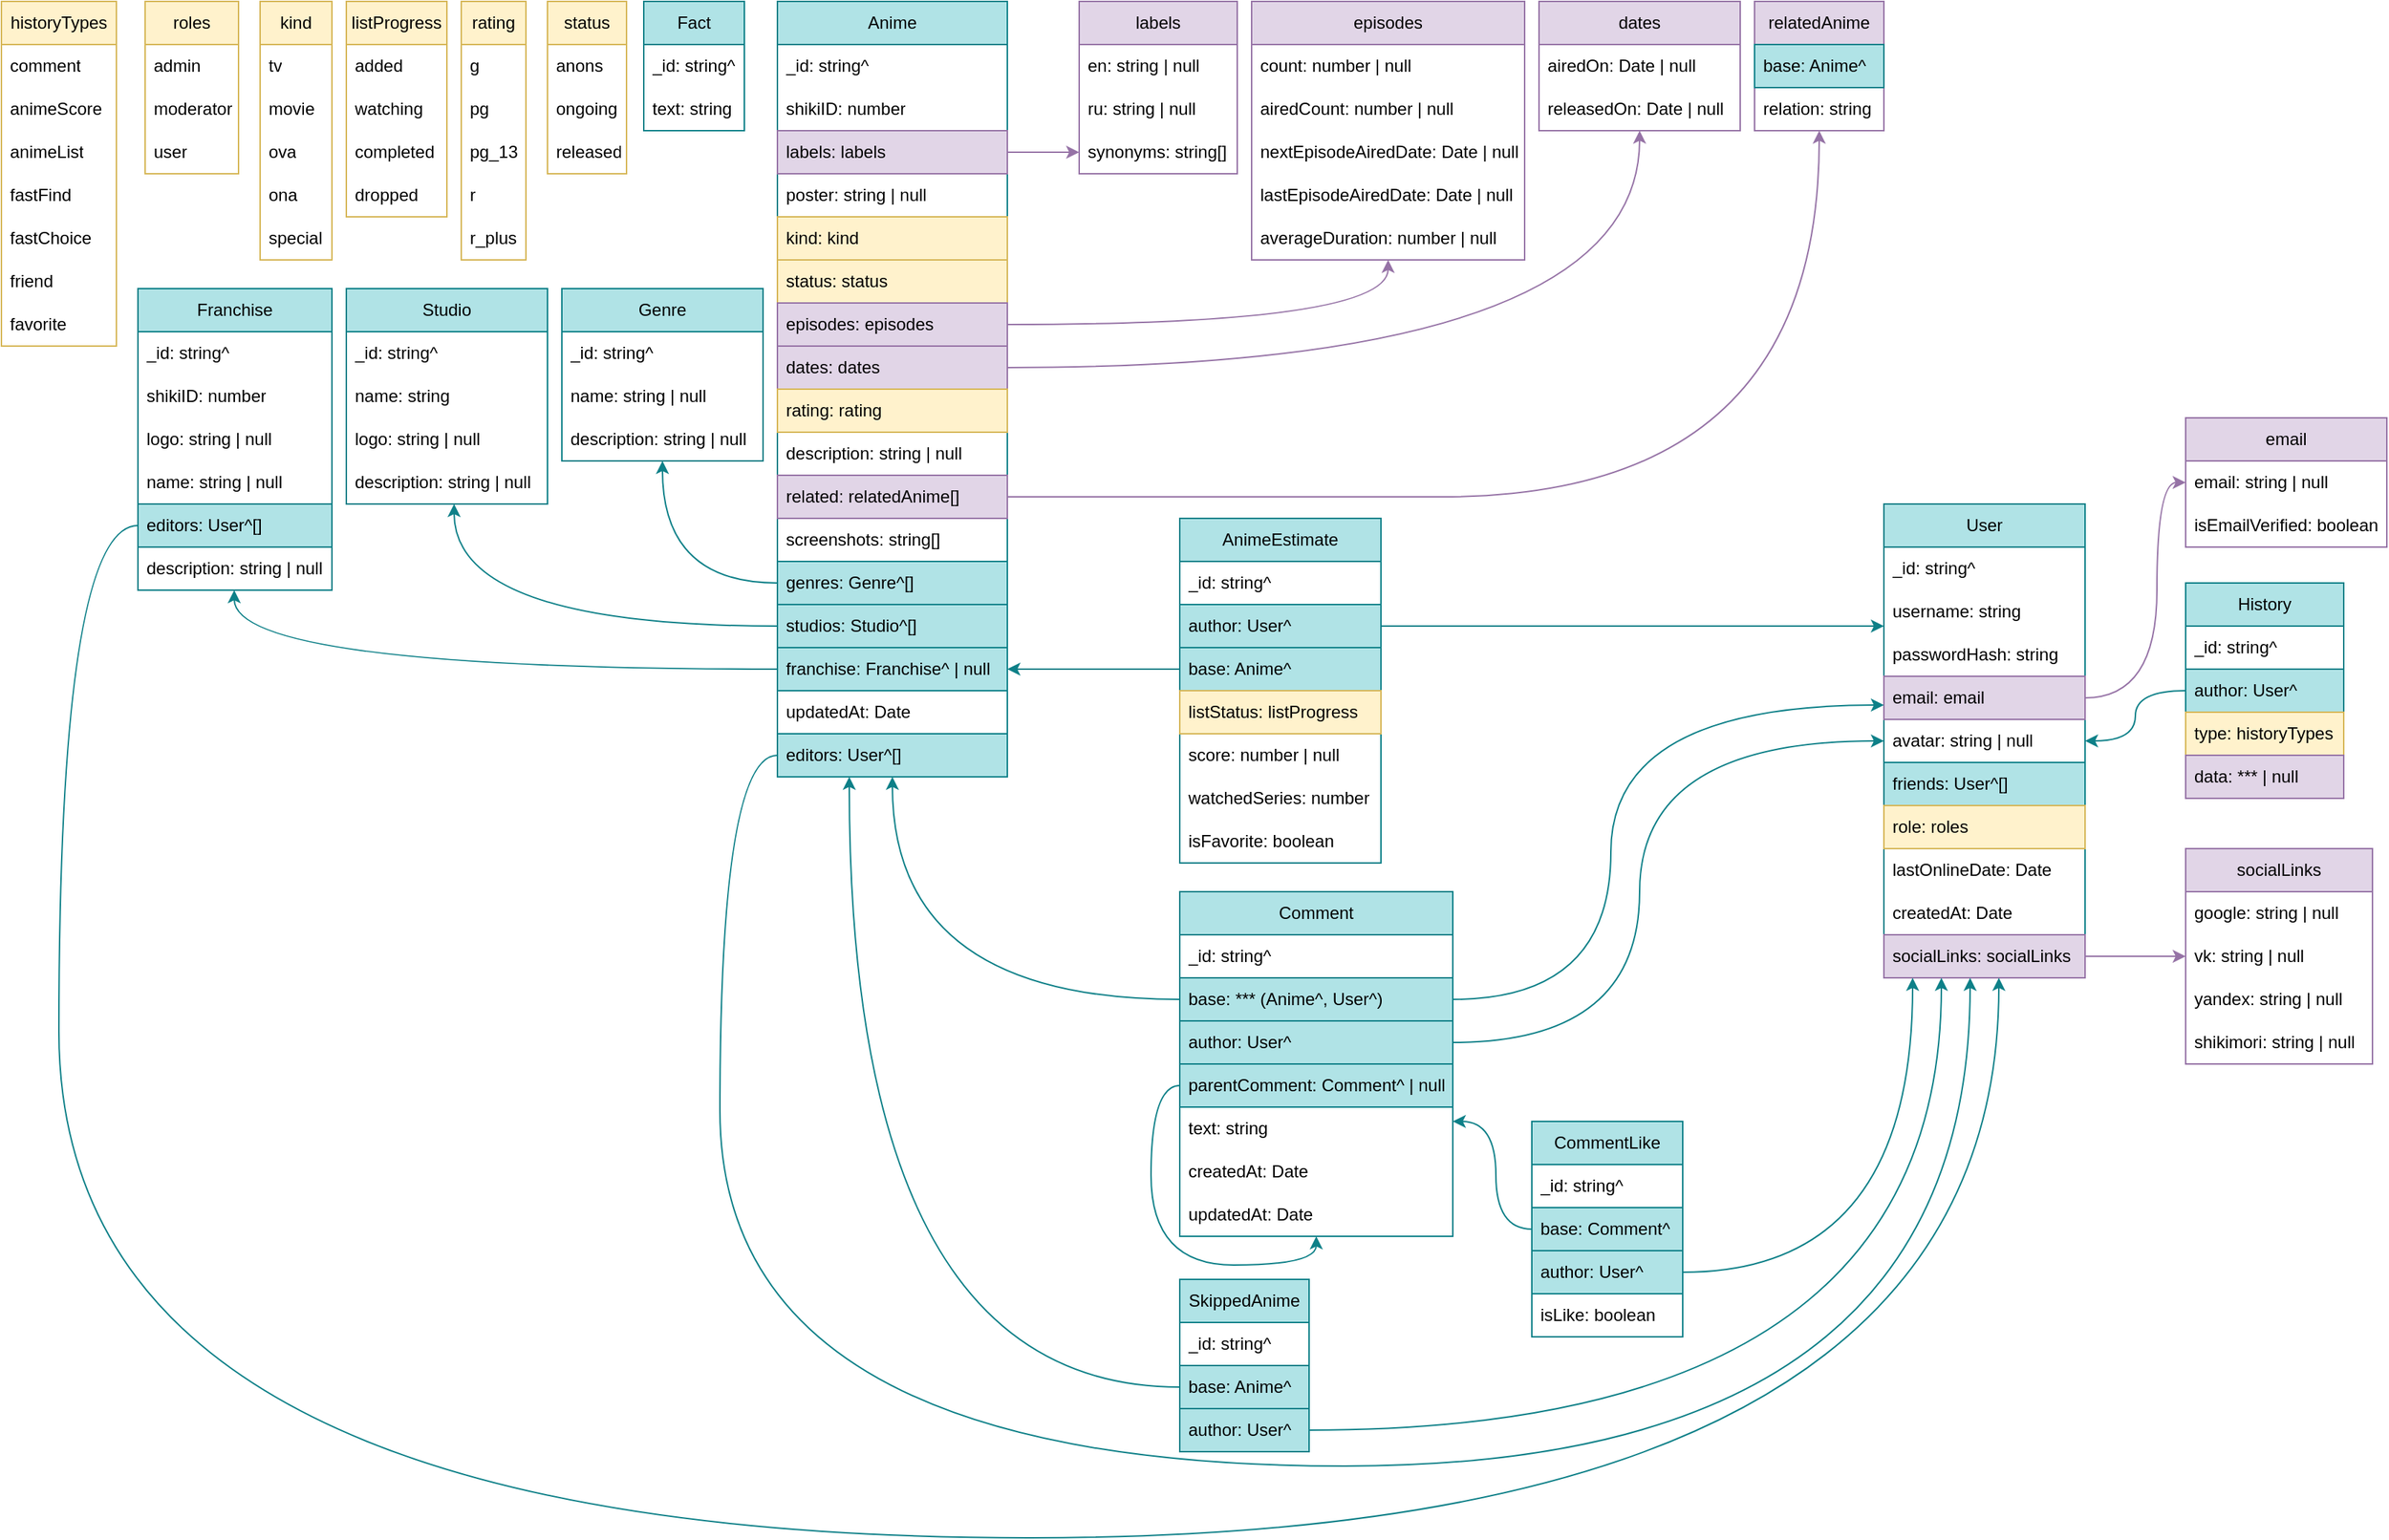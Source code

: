 <mxfile version="26.0.2">
  <diagram name="Страница — 1" id="XKVFJ1GbbV7rKd_0JlMm">
    <mxGraphModel dx="149" dy="994" grid="1" gridSize="10" guides="1" tooltips="1" connect="1" arrows="1" fold="1" page="1" pageScale="1" pageWidth="827" pageHeight="1169" math="0" shadow="0">
      <root>
        <mxCell id="0" />
        <mxCell id="1" parent="0" />
        <mxCell id="zZ4p3Ma7blZlyQDrdSuo-1" value="Fact" style="swimlane;fontStyle=0;childLayout=stackLayout;horizontal=1;startSize=30;horizontalStack=0;resizeParent=1;resizeParentMax=0;resizeLast=0;collapsible=1;marginBottom=0;whiteSpace=wrap;html=1;fillColor=#b0e3e6;strokeColor=#0e8088;" parent="1" vertex="1">
          <mxGeometry x="2197" y="710" width="70" height="90" as="geometry" />
        </mxCell>
        <mxCell id="zZ4p3Ma7blZlyQDrdSuo-2" value="_id: string^" style="text;strokeColor=none;fillColor=none;align=left;verticalAlign=middle;spacingLeft=4;spacingRight=4;overflow=hidden;points=[[0,0.5],[1,0.5]];portConstraint=eastwest;rotatable=0;whiteSpace=wrap;html=1;" parent="zZ4p3Ma7blZlyQDrdSuo-1" vertex="1">
          <mxGeometry y="30" width="70" height="30" as="geometry" />
        </mxCell>
        <mxCell id="zZ4p3Ma7blZlyQDrdSuo-4" value="text: string" style="text;strokeColor=none;fillColor=none;align=left;verticalAlign=middle;spacingLeft=4;spacingRight=4;overflow=hidden;points=[[0,0.5],[1,0.5]];portConstraint=eastwest;rotatable=0;whiteSpace=wrap;html=1;" parent="zZ4p3Ma7blZlyQDrdSuo-1" vertex="1">
          <mxGeometry y="60" width="70" height="30" as="geometry" />
        </mxCell>
        <mxCell id="zZ4p3Ma7blZlyQDrdSuo-5" value="Genre" style="swimlane;fontStyle=0;childLayout=stackLayout;horizontal=1;startSize=30;horizontalStack=0;resizeParent=1;resizeParentMax=0;resizeLast=0;collapsible=1;marginBottom=0;whiteSpace=wrap;html=1;fillColor=#b0e3e6;strokeColor=#0e8088;" parent="1" vertex="1">
          <mxGeometry x="2140" y="910" width="140" height="120" as="geometry" />
        </mxCell>
        <mxCell id="zZ4p3Ma7blZlyQDrdSuo-6" value="_id: string^" style="text;strokeColor=none;fillColor=none;align=left;verticalAlign=middle;spacingLeft=4;spacingRight=4;overflow=hidden;points=[[0,0.5],[1,0.5]];portConstraint=eastwest;rotatable=0;whiteSpace=wrap;html=1;" parent="zZ4p3Ma7blZlyQDrdSuo-5" vertex="1">
          <mxGeometry y="30" width="140" height="30" as="geometry" />
        </mxCell>
        <mxCell id="zZ4p3Ma7blZlyQDrdSuo-7" value="name: string | null" style="text;strokeColor=none;fillColor=none;align=left;verticalAlign=middle;spacingLeft=4;spacingRight=4;overflow=hidden;points=[[0,0.5],[1,0.5]];portConstraint=eastwest;rotatable=0;whiteSpace=wrap;html=1;" parent="zZ4p3Ma7blZlyQDrdSuo-5" vertex="1">
          <mxGeometry y="60" width="140" height="30" as="geometry" />
        </mxCell>
        <mxCell id="zZ4p3Ma7blZlyQDrdSuo-8" value="description: string | null" style="text;strokeColor=none;fillColor=none;align=left;verticalAlign=middle;spacingLeft=4;spacingRight=4;overflow=hidden;points=[[0,0.5],[1,0.5]];portConstraint=eastwest;rotatable=0;whiteSpace=wrap;html=1;" parent="zZ4p3Ma7blZlyQDrdSuo-5" vertex="1">
          <mxGeometry y="90" width="140" height="30" as="geometry" />
        </mxCell>
        <mxCell id="zZ4p3Ma7blZlyQDrdSuo-31" value="Studio" style="swimlane;fontStyle=0;childLayout=stackLayout;horizontal=1;startSize=30;horizontalStack=0;resizeParent=1;resizeParentMax=0;resizeLast=0;collapsible=1;marginBottom=0;whiteSpace=wrap;html=1;fillColor=#b0e3e6;strokeColor=#0e8088;" parent="1" vertex="1">
          <mxGeometry x="1990" y="910" width="140" height="150" as="geometry" />
        </mxCell>
        <mxCell id="zZ4p3Ma7blZlyQDrdSuo-32" value="_id: string^" style="text;strokeColor=none;fillColor=none;align=left;verticalAlign=middle;spacingLeft=4;spacingRight=4;overflow=hidden;points=[[0,0.5],[1,0.5]];portConstraint=eastwest;rotatable=0;whiteSpace=wrap;html=1;" parent="zZ4p3Ma7blZlyQDrdSuo-31" vertex="1">
          <mxGeometry y="30" width="140" height="30" as="geometry" />
        </mxCell>
        <mxCell id="zZ4p3Ma7blZlyQDrdSuo-35" value="name:&amp;nbsp;&lt;span style=&quot;text-align: center;&quot;&gt;string&lt;/span&gt;" style="text;align=left;verticalAlign=middle;spacingLeft=4;spacingRight=4;overflow=hidden;points=[[0,0.5],[1,0.5]];portConstraint=eastwest;rotatable=0;whiteSpace=wrap;html=1;" parent="zZ4p3Ma7blZlyQDrdSuo-31" vertex="1">
          <mxGeometry y="60" width="140" height="30" as="geometry" />
        </mxCell>
        <mxCell id="zZ4p3Ma7blZlyQDrdSuo-37" value="&lt;div style=&quot;text-align: center;&quot;&gt;&lt;span style=&quot;background-color: initial;&quot;&gt;logo: string | null&lt;/span&gt;&lt;/div&gt;" style="text;strokeColor=none;fillColor=none;align=left;verticalAlign=middle;spacingLeft=4;spacingRight=4;overflow=hidden;points=[[0,0.5],[1,0.5]];portConstraint=eastwest;rotatable=0;whiteSpace=wrap;html=1;" parent="zZ4p3Ma7blZlyQDrdSuo-31" vertex="1">
          <mxGeometry y="90" width="140" height="30" as="geometry" />
        </mxCell>
        <mxCell id="zZ4p3Ma7blZlyQDrdSuo-36" value="description: string | null" style="text;strokeColor=none;fillColor=none;align=left;verticalAlign=middle;spacingLeft=4;spacingRight=4;overflow=hidden;points=[[0,0.5],[1,0.5]];portConstraint=eastwest;rotatable=0;whiteSpace=wrap;html=1;" parent="zZ4p3Ma7blZlyQDrdSuo-31" vertex="1">
          <mxGeometry y="120" width="140" height="30" as="geometry" />
        </mxCell>
        <mxCell id="zZ4p3Ma7blZlyQDrdSuo-41" value="Franchise" style="swimlane;fontStyle=0;childLayout=stackLayout;horizontal=1;startSize=30;horizontalStack=0;resizeParent=1;resizeParentMax=0;resizeLast=0;collapsible=1;marginBottom=0;whiteSpace=wrap;html=1;fillColor=#b0e3e6;strokeColor=#0e8088;" parent="1" vertex="1">
          <mxGeometry x="1845" y="910" width="135" height="210" as="geometry">
            <mxRectangle x="2610" y="1110" width="90" height="30" as="alternateBounds" />
          </mxGeometry>
        </mxCell>
        <mxCell id="zZ4p3Ma7blZlyQDrdSuo-42" value="_id: string^" style="text;strokeColor=none;fillColor=none;align=left;verticalAlign=middle;spacingLeft=4;spacingRight=4;overflow=hidden;points=[[0,0.5],[1,0.5]];portConstraint=eastwest;rotatable=0;whiteSpace=wrap;html=1;" parent="zZ4p3Ma7blZlyQDrdSuo-41" vertex="1">
          <mxGeometry y="30" width="135" height="30" as="geometry" />
        </mxCell>
        <mxCell id="TUELedt9HA0YeExGrcue-5" value="shikiID: number" style="text;strokeColor=none;fillColor=none;align=left;verticalAlign=middle;spacingLeft=4;spacingRight=4;overflow=hidden;points=[[0,0.5],[1,0.5]];portConstraint=eastwest;rotatable=0;whiteSpace=wrap;html=1;" parent="zZ4p3Ma7blZlyQDrdSuo-41" vertex="1">
          <mxGeometry y="60" width="135" height="30" as="geometry" />
        </mxCell>
        <mxCell id="zZ4p3Ma7blZlyQDrdSuo-45" value="&lt;div style=&quot;text-align: center;&quot;&gt;&lt;span style=&quot;background-color: initial;&quot;&gt;logo: string | null&lt;/span&gt;&lt;/div&gt;" style="text;strokeColor=none;fillColor=none;align=left;verticalAlign=middle;spacingLeft=4;spacingRight=4;overflow=hidden;points=[[0,0.5],[1,0.5]];portConstraint=eastwest;rotatable=0;whiteSpace=wrap;html=1;" parent="zZ4p3Ma7blZlyQDrdSuo-41" vertex="1">
          <mxGeometry y="90" width="135" height="30" as="geometry" />
        </mxCell>
        <mxCell id="TUELedt9HA0YeExGrcue-6" value="name: string | null" style="text;strokeColor=none;fillColor=none;align=left;verticalAlign=middle;spacingLeft=4;spacingRight=4;overflow=hidden;points=[[0,0.5],[1,0.5]];portConstraint=eastwest;rotatable=0;whiteSpace=wrap;html=1;" parent="zZ4p3Ma7blZlyQDrdSuo-41" vertex="1">
          <mxGeometry y="120" width="135" height="30" as="geometry" />
        </mxCell>
        <mxCell id="0y52xz_n6hfbKLtRk1o--50" value="&lt;div style=&quot;text-align: center;&quot;&gt;&lt;span style=&quot;background-color: initial;&quot;&gt;editors: User^[]&lt;/span&gt;&lt;/div&gt;" style="text;strokeColor=#0e8088;fillColor=#b0e3e6;align=left;verticalAlign=middle;spacingLeft=4;spacingRight=4;overflow=hidden;points=[[0,0.5],[1,0.5]];portConstraint=eastwest;rotatable=0;whiteSpace=wrap;html=1;" vertex="1" parent="zZ4p3Ma7blZlyQDrdSuo-41">
          <mxGeometry y="150" width="135" height="30" as="geometry" />
        </mxCell>
        <mxCell id="TUELedt9HA0YeExGrcue-7" value="description: string | null" style="text;strokeColor=none;fillColor=none;align=left;verticalAlign=middle;spacingLeft=4;spacingRight=4;overflow=hidden;points=[[0,0.5],[1,0.5]];portConstraint=eastwest;rotatable=0;whiteSpace=wrap;html=1;" parent="zZ4p3Ma7blZlyQDrdSuo-41" vertex="1">
          <mxGeometry y="180" width="135" height="30" as="geometry" />
        </mxCell>
        <mxCell id="zZ4p3Ma7blZlyQDrdSuo-47" value="Comment" style="swimlane;fontStyle=0;childLayout=stackLayout;horizontal=1;startSize=30;horizontalStack=0;resizeParent=1;resizeParentMax=0;resizeLast=0;collapsible=1;marginBottom=0;whiteSpace=wrap;html=1;fillColor=#b0e3e6;strokeColor=#0e8088;" parent="1" vertex="1">
          <mxGeometry x="2570" y="1330" width="190" height="240" as="geometry" />
        </mxCell>
        <mxCell id="zZ4p3Ma7blZlyQDrdSuo-48" value="_id: string^" style="text;strokeColor=none;fillColor=none;align=left;verticalAlign=middle;spacingLeft=4;spacingRight=4;overflow=hidden;points=[[0,0.5],[1,0.5]];portConstraint=eastwest;rotatable=0;whiteSpace=wrap;html=1;" parent="zZ4p3Ma7blZlyQDrdSuo-47" vertex="1">
          <mxGeometry y="30" width="190" height="30" as="geometry" />
        </mxCell>
        <mxCell id="zZ4p3Ma7blZlyQDrdSuo-92" value="&lt;div style=&quot;text-align: center;&quot;&gt;&lt;span style=&quot;background-color: initial;&quot;&gt;base: *** (Anime^, User^)&lt;/span&gt;&lt;/div&gt;" style="text;strokeColor=#0e8088;fillColor=#b0e3e6;align=left;verticalAlign=middle;spacingLeft=4;spacingRight=4;overflow=hidden;points=[[0,0.5],[1,0.5]];portConstraint=eastwest;rotatable=0;whiteSpace=wrap;html=1;" parent="zZ4p3Ma7blZlyQDrdSuo-47" vertex="1">
          <mxGeometry y="60" width="190" height="30" as="geometry" />
        </mxCell>
        <mxCell id="zZ4p3Ma7blZlyQDrdSuo-49" value="&lt;div style=&quot;text-align: center;&quot;&gt;&lt;span style=&quot;background-color: initial;&quot;&gt;author: User^&lt;/span&gt;&lt;/div&gt;" style="text;strokeColor=#0e8088;fillColor=#b0e3e6;align=left;verticalAlign=middle;spacingLeft=4;spacingRight=4;overflow=hidden;points=[[0,0.5],[1,0.5]];portConstraint=eastwest;rotatable=0;whiteSpace=wrap;html=1;" parent="zZ4p3Ma7blZlyQDrdSuo-47" vertex="1">
          <mxGeometry y="90" width="190" height="30" as="geometry" />
        </mxCell>
        <mxCell id="TUELedt9HA0YeExGrcue-19" value="&lt;div style=&quot;text-align: center;&quot;&gt;&lt;span style=&quot;background-color: initial;&quot;&gt;parentComment: Comment^ | null&lt;/span&gt;&lt;/div&gt;" style="text;strokeColor=#0e8088;fillColor=#b0e3e6;align=left;verticalAlign=middle;spacingLeft=4;spacingRight=4;overflow=hidden;points=[[0,0.5],[1,0.5]];portConstraint=eastwest;rotatable=0;whiteSpace=wrap;html=1;" parent="zZ4p3Ma7blZlyQDrdSuo-47" vertex="1">
          <mxGeometry y="120" width="190" height="30" as="geometry" />
        </mxCell>
        <mxCell id="zZ4p3Ma7blZlyQDrdSuo-50" value="&lt;div style=&quot;text-align: center;&quot;&gt;&lt;span style=&quot;background-color: initial;&quot;&gt;text: string&lt;/span&gt;&lt;/div&gt;" style="text;strokeColor=none;fillColor=none;align=left;verticalAlign=middle;spacingLeft=4;spacingRight=4;overflow=hidden;points=[[0,0.5],[1,0.5]];portConstraint=eastwest;rotatable=0;whiteSpace=wrap;html=1;" parent="zZ4p3Ma7blZlyQDrdSuo-47" vertex="1">
          <mxGeometry y="150" width="190" height="30" as="geometry" />
        </mxCell>
        <mxCell id="TUELedt9HA0YeExGrcue-20" style="edgeStyle=orthogonalEdgeStyle;rounded=0;orthogonalLoop=1;jettySize=auto;html=1;fillColor=#1ba1e2;strokeColor=#0E8088;curved=1;" parent="zZ4p3Ma7blZlyQDrdSuo-47" source="TUELedt9HA0YeExGrcue-19" target="zZ4p3Ma7blZlyQDrdSuo-47" edge="1">
          <mxGeometry relative="1" as="geometry">
            <Array as="points">
              <mxPoint x="-20" y="135" />
              <mxPoint x="-20" y="260" />
              <mxPoint x="95" y="260" />
            </Array>
          </mxGeometry>
        </mxCell>
        <mxCell id="0y52xz_n6hfbKLtRk1o--20" value="createdAt: Date" style="text;strokeColor=none;fillColor=none;align=left;verticalAlign=middle;spacingLeft=4;spacingRight=4;overflow=hidden;points=[[0,0.5],[1,0.5]];portConstraint=eastwest;rotatable=0;whiteSpace=wrap;html=1;" vertex="1" parent="zZ4p3Ma7blZlyQDrdSuo-47">
          <mxGeometry y="180" width="190" height="30" as="geometry" />
        </mxCell>
        <mxCell id="0y52xz_n6hfbKLtRk1o--19" value="updatedAt: Date" style="text;strokeColor=none;fillColor=none;align=left;verticalAlign=middle;spacingLeft=4;spacingRight=4;overflow=hidden;points=[[0,0.5],[1,0.5]];portConstraint=eastwest;rotatable=0;whiteSpace=wrap;html=1;" vertex="1" parent="zZ4p3Ma7blZlyQDrdSuo-47">
          <mxGeometry y="210" width="190" height="30" as="geometry" />
        </mxCell>
        <mxCell id="zCz9-yZ-BNrnuggZIsPc-2" value="Anime" style="swimlane;fontStyle=0;childLayout=stackLayout;horizontal=1;startSize=30;horizontalStack=0;resizeParent=1;resizeParentMax=0;resizeLast=0;collapsible=1;marginBottom=0;whiteSpace=wrap;html=1;fillColor=#b0e3e6;strokeColor=#0e8088;" parent="1" vertex="1">
          <mxGeometry x="2290" y="710" width="160" height="540" as="geometry" />
        </mxCell>
        <mxCell id="zCz9-yZ-BNrnuggZIsPc-3" value="_id: string^" style="text;strokeColor=none;fillColor=none;align=left;verticalAlign=middle;spacingLeft=4;spacingRight=4;overflow=hidden;points=[[0,0.5],[1,0.5]];portConstraint=eastwest;rotatable=0;whiteSpace=wrap;html=1;" parent="zCz9-yZ-BNrnuggZIsPc-2" vertex="1">
          <mxGeometry y="30" width="160" height="30" as="geometry" />
        </mxCell>
        <mxCell id="zCz9-yZ-BNrnuggZIsPc-6" value="shikiID: number" style="text;strokeColor=none;fillColor=none;align=left;verticalAlign=middle;spacingLeft=4;spacingRight=4;overflow=hidden;points=[[0,0.5],[1,0.5]];portConstraint=eastwest;rotatable=0;whiteSpace=wrap;html=1;" parent="zCz9-yZ-BNrnuggZIsPc-2" vertex="1">
          <mxGeometry y="60" width="160" height="30" as="geometry" />
        </mxCell>
        <mxCell id="zCz9-yZ-BNrnuggZIsPc-7" value="labels: labels" style="text;strokeColor=#9673a6;fillColor=#e1d5e7;align=left;verticalAlign=middle;spacingLeft=4;spacingRight=4;overflow=hidden;points=[[0,0.5],[1,0.5]];portConstraint=eastwest;rotatable=0;whiteSpace=wrap;html=1;" parent="zCz9-yZ-BNrnuggZIsPc-2" vertex="1">
          <mxGeometry y="90" width="160" height="30" as="geometry" />
        </mxCell>
        <mxCell id="zCz9-yZ-BNrnuggZIsPc-15" value="poster: string | null" style="text;strokeColor=none;fillColor=none;align=left;verticalAlign=middle;spacingLeft=4;spacingRight=4;overflow=hidden;points=[[0,0.5],[1,0.5]];portConstraint=eastwest;rotatable=0;whiteSpace=wrap;html=1;" parent="zCz9-yZ-BNrnuggZIsPc-2" vertex="1">
          <mxGeometry y="120" width="160" height="30" as="geometry" />
        </mxCell>
        <mxCell id="zCz9-yZ-BNrnuggZIsPc-16" value="kind: kind" style="text;strokeColor=#d6b656;fillColor=#fff2cc;align=left;verticalAlign=middle;spacingLeft=4;spacingRight=4;overflow=hidden;points=[[0,0.5],[1,0.5]];portConstraint=eastwest;rotatable=0;whiteSpace=wrap;html=1;" parent="zCz9-yZ-BNrnuggZIsPc-2" vertex="1">
          <mxGeometry y="150" width="160" height="30" as="geometry" />
        </mxCell>
        <mxCell id="zCz9-yZ-BNrnuggZIsPc-44" value="status: status" style="text;strokeColor=#d6b656;fillColor=#fff2cc;align=left;verticalAlign=middle;spacingLeft=4;spacingRight=4;overflow=hidden;points=[[0,0.5],[1,0.5]];portConstraint=eastwest;rotatable=0;whiteSpace=wrap;html=1;" parent="zCz9-yZ-BNrnuggZIsPc-2" vertex="1">
          <mxGeometry y="180" width="160" height="30" as="geometry" />
        </mxCell>
        <mxCell id="zCz9-yZ-BNrnuggZIsPc-54" value="episodes: episodes" style="text;strokeColor=#9673a6;fillColor=#e1d5e7;align=left;verticalAlign=middle;spacingLeft=4;spacingRight=4;overflow=hidden;points=[[0,0.5],[1,0.5]];portConstraint=eastwest;rotatable=0;whiteSpace=wrap;html=1;" parent="zCz9-yZ-BNrnuggZIsPc-2" vertex="1">
          <mxGeometry y="210" width="160" height="30" as="geometry" />
        </mxCell>
        <mxCell id="zCz9-yZ-BNrnuggZIsPc-72" value="dates: dates" style="text;strokeColor=#9673a6;fillColor=#e1d5e7;align=left;verticalAlign=middle;spacingLeft=4;spacingRight=4;overflow=hidden;points=[[0,0.5],[1,0.5]];portConstraint=eastwest;rotatable=0;whiteSpace=wrap;html=1;" parent="zCz9-yZ-BNrnuggZIsPc-2" vertex="1">
          <mxGeometry y="240" width="160" height="30" as="geometry" />
        </mxCell>
        <mxCell id="zCz9-yZ-BNrnuggZIsPc-77" value="rating: rating" style="text;strokeColor=#d6b656;fillColor=#fff2cc;align=left;verticalAlign=middle;spacingLeft=4;spacingRight=4;overflow=hidden;points=[[0,0.5],[1,0.5]];portConstraint=eastwest;rotatable=0;whiteSpace=wrap;html=1;" parent="zCz9-yZ-BNrnuggZIsPc-2" vertex="1">
          <mxGeometry y="270" width="160" height="30" as="geometry" />
        </mxCell>
        <mxCell id="zCz9-yZ-BNrnuggZIsPc-86" value="description: string | null" style="text;strokeColor=none;fillColor=none;align=left;verticalAlign=middle;spacingLeft=4;spacingRight=4;overflow=hidden;points=[[0,0.5],[1,0.5]];portConstraint=eastwest;rotatable=0;whiteSpace=wrap;html=1;" parent="zCz9-yZ-BNrnuggZIsPc-2" vertex="1">
          <mxGeometry y="300" width="160" height="30" as="geometry" />
        </mxCell>
        <mxCell id="jFXlIMssa5CcWGej5E4a-13" value="related: relatedAnime[]" style="text;strokeColor=#9673a6;fillColor=#e1d5e7;align=left;verticalAlign=middle;spacingLeft=4;spacingRight=4;overflow=hidden;points=[[0,0.5],[1,0.5]];portConstraint=eastwest;rotatable=0;whiteSpace=wrap;html=1;" parent="zCz9-yZ-BNrnuggZIsPc-2" vertex="1">
          <mxGeometry y="330" width="160" height="30" as="geometry" />
        </mxCell>
        <mxCell id="zCz9-yZ-BNrnuggZIsPc-87" value="screenshots: string[]" style="text;strokeColor=none;fillColor=none;align=left;verticalAlign=middle;spacingLeft=4;spacingRight=4;overflow=hidden;points=[[0,0.5],[1,0.5]];portConstraint=eastwest;rotatable=0;whiteSpace=wrap;html=1;" parent="zCz9-yZ-BNrnuggZIsPc-2" vertex="1">
          <mxGeometry y="360" width="160" height="30" as="geometry" />
        </mxCell>
        <mxCell id="zCz9-yZ-BNrnuggZIsPc-89" value="genres: Genre^[]" style="text;strokeColor=#0e8088;fillColor=#b0e3e6;align=left;verticalAlign=middle;spacingLeft=4;spacingRight=4;overflow=hidden;points=[[0,0.5],[1,0.5]];portConstraint=eastwest;rotatable=0;whiteSpace=wrap;html=1;" parent="zCz9-yZ-BNrnuggZIsPc-2" vertex="1">
          <mxGeometry y="390" width="160" height="30" as="geometry" />
        </mxCell>
        <mxCell id="zCz9-yZ-BNrnuggZIsPc-92" value="studios: Studio^[]" style="text;strokeColor=#0e8088;fillColor=#b0e3e6;align=left;verticalAlign=middle;spacingLeft=4;spacingRight=4;overflow=hidden;points=[[0,0.5],[1,0.5]];portConstraint=eastwest;rotatable=0;whiteSpace=wrap;html=1;" parent="zCz9-yZ-BNrnuggZIsPc-2" vertex="1">
          <mxGeometry y="420" width="160" height="30" as="geometry" />
        </mxCell>
        <mxCell id="zCz9-yZ-BNrnuggZIsPc-94" value="franchise: Franchise^ | null" style="text;strokeColor=#0e8088;fillColor=#b0e3e6;align=left;verticalAlign=middle;spacingLeft=4;spacingRight=4;overflow=hidden;points=[[0,0.5],[1,0.5]];portConstraint=eastwest;rotatable=0;whiteSpace=wrap;html=1;" parent="zCz9-yZ-BNrnuggZIsPc-2" vertex="1">
          <mxGeometry y="450" width="160" height="30" as="geometry" />
        </mxCell>
        <mxCell id="zCz9-yZ-BNrnuggZIsPc-96" value="updatedAt: Date" style="text;strokeColor=none;fillColor=none;align=left;verticalAlign=middle;spacingLeft=4;spacingRight=4;overflow=hidden;points=[[0,0.5],[1,0.5]];portConstraint=eastwest;rotatable=0;whiteSpace=wrap;html=1;" parent="zCz9-yZ-BNrnuggZIsPc-2" vertex="1">
          <mxGeometry y="480" width="160" height="30" as="geometry" />
        </mxCell>
        <mxCell id="0y52xz_n6hfbKLtRk1o--48" value="&lt;div style=&quot;text-align: center;&quot;&gt;&lt;span style=&quot;background-color: initial;&quot;&gt;editors: User^[]&lt;/span&gt;&lt;/div&gt;" style="text;strokeColor=#0e8088;fillColor=#b0e3e6;align=left;verticalAlign=middle;spacingLeft=4;spacingRight=4;overflow=hidden;points=[[0,0.5],[1,0.5]];portConstraint=eastwest;rotatable=0;whiteSpace=wrap;html=1;" vertex="1" parent="zCz9-yZ-BNrnuggZIsPc-2">
          <mxGeometry y="510" width="160" height="30" as="geometry" />
        </mxCell>
        <mxCell id="zCz9-yZ-BNrnuggZIsPc-9" value="&lt;span style=&quot;text-align: left;&quot;&gt;labels&lt;/span&gt;" style="swimlane;fontStyle=0;childLayout=stackLayout;horizontal=1;startSize=30;horizontalStack=0;resizeParent=1;resizeParentMax=0;resizeLast=0;collapsible=1;marginBottom=0;whiteSpace=wrap;html=1;fillColor=#e1d5e7;strokeColor=#9673a6;" parent="1" vertex="1">
          <mxGeometry x="2500" y="710" width="110" height="120" as="geometry" />
        </mxCell>
        <mxCell id="zCz9-yZ-BNrnuggZIsPc-11" value="en: string | null" style="text;strokeColor=none;fillColor=none;align=left;verticalAlign=middle;spacingLeft=4;spacingRight=4;overflow=hidden;points=[[0,0.5],[1,0.5]];portConstraint=eastwest;rotatable=0;whiteSpace=wrap;html=1;" parent="zCz9-yZ-BNrnuggZIsPc-9" vertex="1">
          <mxGeometry y="30" width="110" height="30" as="geometry" />
        </mxCell>
        <mxCell id="zCz9-yZ-BNrnuggZIsPc-12" value="ru: string&amp;nbsp;| null" style="text;strokeColor=none;fillColor=none;align=left;verticalAlign=middle;spacingLeft=4;spacingRight=4;overflow=hidden;points=[[0,0.5],[1,0.5]];portConstraint=eastwest;rotatable=0;whiteSpace=wrap;html=1;" parent="zCz9-yZ-BNrnuggZIsPc-9" vertex="1">
          <mxGeometry y="60" width="110" height="30" as="geometry" />
        </mxCell>
        <mxCell id="zCz9-yZ-BNrnuggZIsPc-13" value="synonyms: string[]" style="text;strokeColor=none;fillColor=none;align=left;verticalAlign=middle;spacingLeft=4;spacingRight=4;overflow=hidden;points=[[0,0.5],[1,0.5]];portConstraint=eastwest;rotatable=0;whiteSpace=wrap;html=1;" parent="zCz9-yZ-BNrnuggZIsPc-9" vertex="1">
          <mxGeometry y="90" width="110" height="30" as="geometry" />
        </mxCell>
        <mxCell id="zCz9-yZ-BNrnuggZIsPc-17" value="&lt;span style=&quot;text-align: left;&quot;&gt;kind&lt;/span&gt;" style="swimlane;fontStyle=0;childLayout=stackLayout;horizontal=1;startSize=30;horizontalStack=0;resizeParent=1;resizeParentMax=0;resizeLast=0;collapsible=1;marginBottom=0;whiteSpace=wrap;html=1;fillColor=#fff2cc;strokeColor=#d6b656;" parent="1" vertex="1">
          <mxGeometry x="1930" y="710" width="50" height="180" as="geometry" />
        </mxCell>
        <mxCell id="zCz9-yZ-BNrnuggZIsPc-18" value="tv" style="text;strokeColor=none;fillColor=none;align=left;verticalAlign=middle;spacingLeft=4;spacingRight=4;overflow=hidden;points=[[0,0.5],[1,0.5]];portConstraint=eastwest;rotatable=0;whiteSpace=wrap;html=1;" parent="zCz9-yZ-BNrnuggZIsPc-17" vertex="1">
          <mxGeometry y="30" width="50" height="30" as="geometry" />
        </mxCell>
        <mxCell id="zCz9-yZ-BNrnuggZIsPc-19" value="movie" style="text;strokeColor=none;fillColor=none;align=left;verticalAlign=middle;spacingLeft=4;spacingRight=4;overflow=hidden;points=[[0,0.5],[1,0.5]];portConstraint=eastwest;rotatable=0;whiteSpace=wrap;html=1;" parent="zCz9-yZ-BNrnuggZIsPc-17" vertex="1">
          <mxGeometry y="60" width="50" height="30" as="geometry" />
        </mxCell>
        <mxCell id="zCz9-yZ-BNrnuggZIsPc-20" value="ova" style="text;strokeColor=none;fillColor=none;align=left;verticalAlign=middle;spacingLeft=4;spacingRight=4;overflow=hidden;points=[[0,0.5],[1,0.5]];portConstraint=eastwest;rotatable=0;whiteSpace=wrap;html=1;" parent="zCz9-yZ-BNrnuggZIsPc-17" vertex="1">
          <mxGeometry y="90" width="50" height="30" as="geometry" />
        </mxCell>
        <mxCell id="zCz9-yZ-BNrnuggZIsPc-21" value="ona" style="text;strokeColor=none;fillColor=none;align=left;verticalAlign=middle;spacingLeft=4;spacingRight=4;overflow=hidden;points=[[0,0.5],[1,0.5]];portConstraint=eastwest;rotatable=0;whiteSpace=wrap;html=1;" parent="zCz9-yZ-BNrnuggZIsPc-17" vertex="1">
          <mxGeometry y="120" width="50" height="30" as="geometry" />
        </mxCell>
        <mxCell id="zCz9-yZ-BNrnuggZIsPc-22" value="special" style="text;strokeColor=none;fillColor=none;align=left;verticalAlign=middle;spacingLeft=4;spacingRight=4;overflow=hidden;points=[[0,0.5],[1,0.5]];portConstraint=eastwest;rotatable=0;whiteSpace=wrap;html=1;" parent="zCz9-yZ-BNrnuggZIsPc-17" vertex="1">
          <mxGeometry y="150" width="50" height="30" as="geometry" />
        </mxCell>
        <mxCell id="zCz9-yZ-BNrnuggZIsPc-45" value="&lt;span style=&quot;text-align: left;&quot;&gt;status&lt;/span&gt;" style="swimlane;fontStyle=0;childLayout=stackLayout;horizontal=1;startSize=30;horizontalStack=0;resizeParent=1;resizeParentMax=0;resizeLast=0;collapsible=1;marginBottom=0;whiteSpace=wrap;html=1;fillColor=#fff2cc;strokeColor=#d6b656;" parent="1" vertex="1">
          <mxGeometry x="2130" y="710" width="55" height="120" as="geometry" />
        </mxCell>
        <mxCell id="zCz9-yZ-BNrnuggZIsPc-46" value="anons" style="text;strokeColor=none;fillColor=none;align=left;verticalAlign=middle;spacingLeft=4;spacingRight=4;overflow=hidden;points=[[0,0.5],[1,0.5]];portConstraint=eastwest;rotatable=0;whiteSpace=wrap;html=1;" parent="zCz9-yZ-BNrnuggZIsPc-45" vertex="1">
          <mxGeometry y="30" width="55" height="30" as="geometry" />
        </mxCell>
        <mxCell id="zCz9-yZ-BNrnuggZIsPc-47" value="ongoing" style="text;strokeColor=none;fillColor=none;align=left;verticalAlign=middle;spacingLeft=4;spacingRight=4;overflow=hidden;points=[[0,0.5],[1,0.5]];portConstraint=eastwest;rotatable=0;whiteSpace=wrap;html=1;" parent="zCz9-yZ-BNrnuggZIsPc-45" vertex="1">
          <mxGeometry y="60" width="55" height="30" as="geometry" />
        </mxCell>
        <mxCell id="zCz9-yZ-BNrnuggZIsPc-48" value="released" style="text;strokeColor=none;fillColor=none;align=left;verticalAlign=middle;spacingLeft=4;spacingRight=4;overflow=hidden;points=[[0,0.5],[1,0.5]];portConstraint=eastwest;rotatable=0;whiteSpace=wrap;html=1;" parent="zCz9-yZ-BNrnuggZIsPc-45" vertex="1">
          <mxGeometry y="90" width="55" height="30" as="geometry" />
        </mxCell>
        <mxCell id="zCz9-yZ-BNrnuggZIsPc-55" value="&lt;span style=&quot;text-align: left;&quot;&gt;episodes&lt;/span&gt;" style="swimlane;fontStyle=0;childLayout=stackLayout;horizontal=1;startSize=30;horizontalStack=0;resizeParent=1;resizeParentMax=0;resizeLast=0;collapsible=1;marginBottom=0;whiteSpace=wrap;html=1;fillColor=#e1d5e7;strokeColor=#9673a6;" parent="1" vertex="1">
          <mxGeometry x="2620" y="710" width="190" height="180" as="geometry">
            <mxRectangle x="-200" y="1930" width="90" height="30" as="alternateBounds" />
          </mxGeometry>
        </mxCell>
        <mxCell id="zCz9-yZ-BNrnuggZIsPc-56" value="count: number | null" style="text;strokeColor=none;fillColor=none;align=left;verticalAlign=middle;spacingLeft=4;spacingRight=4;overflow=hidden;points=[[0,0.5],[1,0.5]];portConstraint=eastwest;rotatable=0;whiteSpace=wrap;html=1;" parent="zCz9-yZ-BNrnuggZIsPc-55" vertex="1">
          <mxGeometry y="30" width="190" height="30" as="geometry" />
        </mxCell>
        <mxCell id="TUELedt9HA0YeExGrcue-1" value="airedCount: number | null" style="text;strokeColor=none;fillColor=none;align=left;verticalAlign=middle;spacingLeft=4;spacingRight=4;overflow=hidden;points=[[0,0.5],[1,0.5]];portConstraint=eastwest;rotatable=0;whiteSpace=wrap;html=1;" parent="zCz9-yZ-BNrnuggZIsPc-55" vertex="1">
          <mxGeometry y="60" width="190" height="30" as="geometry" />
        </mxCell>
        <mxCell id="TUELedt9HA0YeExGrcue-2" value="nextEpisodeAiredDate: Date | null" style="text;strokeColor=none;fillColor=none;align=left;verticalAlign=middle;spacingLeft=4;spacingRight=4;overflow=hidden;points=[[0,0.5],[1,0.5]];portConstraint=eastwest;rotatable=0;whiteSpace=wrap;html=1;" parent="zCz9-yZ-BNrnuggZIsPc-55" vertex="1">
          <mxGeometry y="90" width="190" height="30" as="geometry" />
        </mxCell>
        <mxCell id="TUELedt9HA0YeExGrcue-3" value="lastEpisodeAiredDate: Date | null" style="text;strokeColor=none;fillColor=none;align=left;verticalAlign=middle;spacingLeft=4;spacingRight=4;overflow=hidden;points=[[0,0.5],[1,0.5]];portConstraint=eastwest;rotatable=0;whiteSpace=wrap;html=1;" parent="zCz9-yZ-BNrnuggZIsPc-55" vertex="1">
          <mxGeometry y="120" width="190" height="30" as="geometry" />
        </mxCell>
        <mxCell id="TUELedt9HA0YeExGrcue-4" value="averageDuration: number | null" style="text;strokeColor=none;fillColor=none;align=left;verticalAlign=middle;spacingLeft=4;spacingRight=4;overflow=hidden;points=[[0,0.5],[1,0.5]];portConstraint=eastwest;rotatable=0;whiteSpace=wrap;html=1;" parent="zCz9-yZ-BNrnuggZIsPc-55" vertex="1">
          <mxGeometry y="150" width="190" height="30" as="geometry" />
        </mxCell>
        <mxCell id="zCz9-yZ-BNrnuggZIsPc-73" value="&lt;span style=&quot;text-align: left;&quot;&gt;dates&lt;/span&gt;" style="swimlane;fontStyle=0;childLayout=stackLayout;horizontal=1;startSize=30;horizontalStack=0;resizeParent=1;resizeParentMax=0;resizeLast=0;collapsible=1;marginBottom=0;whiteSpace=wrap;html=1;fillColor=#e1d5e7;strokeColor=#9673a6;" parent="1" vertex="1">
          <mxGeometry x="2820" y="710" width="140" height="90" as="geometry" />
        </mxCell>
        <mxCell id="zCz9-yZ-BNrnuggZIsPc-74" value="airedOn: Date | null" style="text;strokeColor=none;fillColor=none;align=left;verticalAlign=middle;spacingLeft=4;spacingRight=4;overflow=hidden;points=[[0,0.5],[1,0.5]];portConstraint=eastwest;rotatable=0;whiteSpace=wrap;html=1;" parent="zCz9-yZ-BNrnuggZIsPc-73" vertex="1">
          <mxGeometry y="30" width="140" height="30" as="geometry" />
        </mxCell>
        <mxCell id="zCz9-yZ-BNrnuggZIsPc-75" value="releasedOn: Date | null" style="text;strokeColor=none;fillColor=none;align=left;verticalAlign=middle;spacingLeft=4;spacingRight=4;overflow=hidden;points=[[0,0.5],[1,0.5]];portConstraint=eastwest;rotatable=0;whiteSpace=wrap;html=1;" parent="zCz9-yZ-BNrnuggZIsPc-73" vertex="1">
          <mxGeometry y="60" width="140" height="30" as="geometry" />
        </mxCell>
        <mxCell id="zCz9-yZ-BNrnuggZIsPc-78" value="&lt;span style=&quot;text-align: left;&quot;&gt;rating&lt;/span&gt;" style="swimlane;fontStyle=0;childLayout=stackLayout;horizontal=1;startSize=30;horizontalStack=0;resizeParent=1;resizeParentMax=0;resizeLast=0;collapsible=1;marginBottom=0;whiteSpace=wrap;html=1;fillColor=#fff2cc;strokeColor=#d6b656;" parent="1" vertex="1">
          <mxGeometry x="2070" y="710" width="45" height="180" as="geometry" />
        </mxCell>
        <mxCell id="zCz9-yZ-BNrnuggZIsPc-79" value="g" style="text;strokeColor=none;fillColor=none;align=left;verticalAlign=middle;spacingLeft=4;spacingRight=4;overflow=hidden;points=[[0,0.5],[1,0.5]];portConstraint=eastwest;rotatable=0;whiteSpace=wrap;html=1;" parent="zCz9-yZ-BNrnuggZIsPc-78" vertex="1">
          <mxGeometry y="30" width="45" height="30" as="geometry" />
        </mxCell>
        <mxCell id="zCz9-yZ-BNrnuggZIsPc-80" value="pg" style="text;strokeColor=none;fillColor=none;align=left;verticalAlign=middle;spacingLeft=4;spacingRight=4;overflow=hidden;points=[[0,0.5],[1,0.5]];portConstraint=eastwest;rotatable=0;whiteSpace=wrap;html=1;" parent="zCz9-yZ-BNrnuggZIsPc-78" vertex="1">
          <mxGeometry y="60" width="45" height="30" as="geometry" />
        </mxCell>
        <mxCell id="zCz9-yZ-BNrnuggZIsPc-81" value="pg_13" style="text;strokeColor=none;fillColor=none;align=left;verticalAlign=middle;spacingLeft=4;spacingRight=4;overflow=hidden;points=[[0,0.5],[1,0.5]];portConstraint=eastwest;rotatable=0;whiteSpace=wrap;html=1;" parent="zCz9-yZ-BNrnuggZIsPc-78" vertex="1">
          <mxGeometry y="90" width="45" height="30" as="geometry" />
        </mxCell>
        <mxCell id="zCz9-yZ-BNrnuggZIsPc-82" value="r" style="text;strokeColor=none;fillColor=none;align=left;verticalAlign=middle;spacingLeft=4;spacingRight=4;overflow=hidden;points=[[0,0.5],[1,0.5]];portConstraint=eastwest;rotatable=0;whiteSpace=wrap;html=1;" parent="zCz9-yZ-BNrnuggZIsPc-78" vertex="1">
          <mxGeometry y="120" width="45" height="30" as="geometry" />
        </mxCell>
        <mxCell id="zCz9-yZ-BNrnuggZIsPc-83" value="r_plus" style="text;strokeColor=none;fillColor=none;align=left;verticalAlign=middle;spacingLeft=4;spacingRight=4;overflow=hidden;points=[[0,0.5],[1,0.5]];portConstraint=eastwest;rotatable=0;whiteSpace=wrap;html=1;" parent="zCz9-yZ-BNrnuggZIsPc-78" vertex="1">
          <mxGeometry y="150" width="45" height="30" as="geometry" />
        </mxCell>
        <mxCell id="zCz9-yZ-BNrnuggZIsPc-99" value="AnimeEstimate" style="swimlane;fontStyle=0;childLayout=stackLayout;horizontal=1;startSize=30;horizontalStack=0;resizeParent=1;resizeParentMax=0;resizeLast=0;collapsible=1;marginBottom=0;whiteSpace=wrap;html=1;fillColor=#b0e3e6;strokeColor=#0e8088;" parent="1" vertex="1">
          <mxGeometry x="2570" y="1070" width="140" height="240" as="geometry" />
        </mxCell>
        <mxCell id="zCz9-yZ-BNrnuggZIsPc-100" value="_id: string^" style="text;strokeColor=none;fillColor=none;align=left;verticalAlign=middle;spacingLeft=4;spacingRight=4;overflow=hidden;points=[[0,0.5],[1,0.5]];portConstraint=eastwest;rotatable=0;whiteSpace=wrap;html=1;" parent="zCz9-yZ-BNrnuggZIsPc-99" vertex="1">
          <mxGeometry y="30" width="140" height="30" as="geometry" />
        </mxCell>
        <mxCell id="zCz9-yZ-BNrnuggZIsPc-101" value="&lt;div style=&quot;text-align: center;&quot;&gt;&lt;span style=&quot;background-color: initial;&quot;&gt;author: User^&lt;/span&gt;&lt;/div&gt;" style="text;strokeColor=#0e8088;fillColor=#b0e3e6;align=left;verticalAlign=middle;spacingLeft=4;spacingRight=4;overflow=hidden;points=[[0,0.5],[1,0.5]];portConstraint=eastwest;rotatable=0;whiteSpace=wrap;html=1;" parent="zCz9-yZ-BNrnuggZIsPc-99" vertex="1">
          <mxGeometry y="60" width="140" height="30" as="geometry" />
        </mxCell>
        <mxCell id="6i-AT1Fqz20CTgIHtm6K-2" value="&lt;div style=&quot;text-align: center;&quot;&gt;&lt;span style=&quot;background-color: initial;&quot;&gt;base: Anime^&lt;/span&gt;&lt;/div&gt;" style="text;strokeColor=#0e8088;fillColor=#b0e3e6;align=left;verticalAlign=middle;spacingLeft=4;spacingRight=4;overflow=hidden;points=[[0,0.5],[1,0.5]];portConstraint=eastwest;rotatable=0;whiteSpace=wrap;html=1;" parent="zCz9-yZ-BNrnuggZIsPc-99" vertex="1">
          <mxGeometry y="90" width="140" height="30" as="geometry" />
        </mxCell>
        <mxCell id="zCz9-yZ-BNrnuggZIsPc-102" value="&lt;div style=&quot;text-align: center;&quot;&gt;&lt;span style=&quot;background-color: initial;&quot;&gt;listStatus:&amp;nbsp;&lt;/span&gt;&lt;span style=&quot;background-color: transparent; color: light-dark(rgb(0, 0, 0), rgb(255, 255, 255)); text-align: left;&quot;&gt;listProgress&lt;/span&gt;&lt;/div&gt;" style="text;strokeColor=#d6b656;fillColor=#fff2cc;align=left;verticalAlign=middle;spacingLeft=4;spacingRight=4;overflow=hidden;points=[[0,0.5],[1,0.5]];portConstraint=eastwest;rotatable=0;whiteSpace=wrap;html=1;" parent="zCz9-yZ-BNrnuggZIsPc-99" vertex="1">
          <mxGeometry y="120" width="140" height="30" as="geometry" />
        </mxCell>
        <mxCell id="-emMY_bl1AVXrsjhZbCB-4" value="&lt;div style=&quot;text-align: center;&quot;&gt;&lt;span style=&quot;background-color: transparent; color: light-dark(rgb(0, 0, 0), rgb(255, 255, 255));&quot;&gt;score: number | null&lt;/span&gt;&lt;/div&gt;" style="text;strokeColor=none;fillColor=none;align=left;verticalAlign=middle;spacingLeft=4;spacingRight=4;overflow=hidden;points=[[0,0.5],[1,0.5]];portConstraint=eastwest;rotatable=0;whiteSpace=wrap;html=1;" parent="zCz9-yZ-BNrnuggZIsPc-99" vertex="1">
          <mxGeometry y="150" width="140" height="30" as="geometry" />
        </mxCell>
        <mxCell id="TUELedt9HA0YeExGrcue-10" value="&lt;div style=&quot;text-align: center;&quot;&gt;watchedSeries: number&lt;/div&gt;" style="text;strokeColor=none;fillColor=none;align=left;verticalAlign=middle;spacingLeft=4;spacingRight=4;overflow=hidden;points=[[0,0.5],[1,0.5]];portConstraint=eastwest;rotatable=0;whiteSpace=wrap;html=1;" parent="zCz9-yZ-BNrnuggZIsPc-99" vertex="1">
          <mxGeometry y="180" width="140" height="30" as="geometry" />
        </mxCell>
        <mxCell id="TUELedt9HA0YeExGrcue-31" value="&lt;div style=&quot;text-align: center;&quot;&gt;isFavorite: boolean&lt;/div&gt;" style="text;strokeColor=none;fillColor=none;align=left;verticalAlign=middle;spacingLeft=4;spacingRight=4;overflow=hidden;points=[[0,0.5],[1,0.5]];portConstraint=eastwest;rotatable=0;whiteSpace=wrap;html=1;" parent="zCz9-yZ-BNrnuggZIsPc-99" vertex="1">
          <mxGeometry y="210" width="140" height="30" as="geometry" />
        </mxCell>
        <mxCell id="zCz9-yZ-BNrnuggZIsPc-104" value="&lt;div style=&quot;text-align: left;&quot;&gt;listProgress&lt;/div&gt;" style="swimlane;fontStyle=0;childLayout=stackLayout;horizontal=1;startSize=30;horizontalStack=0;resizeParent=1;resizeParentMax=0;resizeLast=0;collapsible=1;marginBottom=0;whiteSpace=wrap;html=1;fillColor=#fff2cc;strokeColor=#d6b656;" parent="1" vertex="1">
          <mxGeometry x="1990" y="710" width="70" height="150" as="geometry" />
        </mxCell>
        <mxCell id="zCz9-yZ-BNrnuggZIsPc-105" value="added" style="text;strokeColor=none;fillColor=none;align=left;verticalAlign=middle;spacingLeft=4;spacingRight=4;overflow=hidden;points=[[0,0.5],[1,0.5]];portConstraint=eastwest;rotatable=0;whiteSpace=wrap;html=1;" parent="zCz9-yZ-BNrnuggZIsPc-104" vertex="1">
          <mxGeometry y="30" width="70" height="30" as="geometry" />
        </mxCell>
        <mxCell id="zCz9-yZ-BNrnuggZIsPc-106" value="watching" style="text;strokeColor=none;fillColor=none;align=left;verticalAlign=middle;spacingLeft=4;spacingRight=4;overflow=hidden;points=[[0,0.5],[1,0.5]];portConstraint=eastwest;rotatable=0;whiteSpace=wrap;html=1;" parent="zCz9-yZ-BNrnuggZIsPc-104" vertex="1">
          <mxGeometry y="60" width="70" height="30" as="geometry" />
        </mxCell>
        <mxCell id="zCz9-yZ-BNrnuggZIsPc-107" value="completed" style="text;strokeColor=none;fillColor=none;align=left;verticalAlign=middle;spacingLeft=4;spacingRight=4;overflow=hidden;points=[[0,0.5],[1,0.5]];portConstraint=eastwest;rotatable=0;whiteSpace=wrap;html=1;" parent="zCz9-yZ-BNrnuggZIsPc-104" vertex="1">
          <mxGeometry y="90" width="70" height="30" as="geometry" />
        </mxCell>
        <mxCell id="zCz9-yZ-BNrnuggZIsPc-108" value="dropped" style="text;strokeColor=none;fillColor=none;align=left;verticalAlign=middle;spacingLeft=4;spacingRight=4;overflow=hidden;points=[[0,0.5],[1,0.5]];portConstraint=eastwest;rotatable=0;whiteSpace=wrap;html=1;" parent="zCz9-yZ-BNrnuggZIsPc-104" vertex="1">
          <mxGeometry y="120" width="70" height="30" as="geometry" />
        </mxCell>
        <mxCell id="zCz9-yZ-BNrnuggZIsPc-124" value="User" style="swimlane;fontStyle=0;childLayout=stackLayout;horizontal=1;startSize=30;horizontalStack=0;resizeParent=1;resizeParentMax=0;resizeLast=0;collapsible=1;marginBottom=0;whiteSpace=wrap;html=1;fillColor=#b0e3e6;strokeColor=#0e8088;" parent="1" vertex="1">
          <mxGeometry x="3060" y="1060" width="140" height="330" as="geometry">
            <mxRectangle x="10" y="2370" width="60" height="30" as="alternateBounds" />
          </mxGeometry>
        </mxCell>
        <mxCell id="zCz9-yZ-BNrnuggZIsPc-125" value="_id: string^" style="text;strokeColor=none;fillColor=none;align=left;verticalAlign=middle;spacingLeft=4;spacingRight=4;overflow=hidden;points=[[0,0.5],[1,0.5]];portConstraint=eastwest;rotatable=0;whiteSpace=wrap;html=1;" parent="zCz9-yZ-BNrnuggZIsPc-124" vertex="1">
          <mxGeometry y="30" width="140" height="30" as="geometry" />
        </mxCell>
        <mxCell id="zCz9-yZ-BNrnuggZIsPc-130" value="username: string" style="text;strokeColor=none;fillColor=none;align=left;verticalAlign=middle;spacingLeft=4;spacingRight=4;overflow=hidden;points=[[0,0.5],[1,0.5]];portConstraint=eastwest;rotatable=0;whiteSpace=wrap;html=1;" parent="zCz9-yZ-BNrnuggZIsPc-124" vertex="1">
          <mxGeometry y="60" width="140" height="30" as="geometry" />
        </mxCell>
        <mxCell id="zCz9-yZ-BNrnuggZIsPc-131" value="passwordHash: string" style="text;strokeColor=none;fillColor=none;align=left;verticalAlign=middle;spacingLeft=4;spacingRight=4;overflow=hidden;points=[[0,0.5],[1,0.5]];portConstraint=eastwest;rotatable=0;whiteSpace=wrap;html=1;" parent="zCz9-yZ-BNrnuggZIsPc-124" vertex="1">
          <mxGeometry y="90" width="140" height="30" as="geometry" />
        </mxCell>
        <mxCell id="0y52xz_n6hfbKLtRk1o--59" value="&lt;div style=&quot;text-align: center;&quot;&gt;&lt;span style=&quot;background-color: transparent; color: light-dark(rgb(0, 0, 0), rgb(255, 255, 255));&quot;&gt;email: email&lt;/span&gt;&lt;/div&gt;" style="text;strokeColor=#9673a6;fillColor=#e1d5e7;align=left;verticalAlign=middle;spacingLeft=4;spacingRight=4;overflow=hidden;points=[[0,0.5],[1,0.5]];portConstraint=eastwest;rotatable=0;whiteSpace=wrap;html=1;" vertex="1" parent="zCz9-yZ-BNrnuggZIsPc-124">
          <mxGeometry y="120" width="140" height="30" as="geometry" />
        </mxCell>
        <mxCell id="zCz9-yZ-BNrnuggZIsPc-133" value="avatar: string | null" style="text;strokeColor=none;fillColor=none;align=left;verticalAlign=middle;spacingLeft=4;spacingRight=4;overflow=hidden;points=[[0,0.5],[1,0.5]];portConstraint=eastwest;rotatable=0;whiteSpace=wrap;html=1;" parent="zCz9-yZ-BNrnuggZIsPc-124" vertex="1">
          <mxGeometry y="150" width="140" height="30" as="geometry" />
        </mxCell>
        <mxCell id="0y52xz_n6hfbKLtRk1o--40" value="&lt;div style=&quot;text-align: center;&quot;&gt;&lt;span style=&quot;background-color: initial;&quot;&gt;friends: User^[]&lt;/span&gt;&lt;/div&gt;" style="text;strokeColor=#0e8088;fillColor=#b0e3e6;align=left;verticalAlign=middle;spacingLeft=4;spacingRight=4;overflow=hidden;points=[[0,0.5],[1,0.5]];portConstraint=eastwest;rotatable=0;whiteSpace=wrap;html=1;" vertex="1" parent="zCz9-yZ-BNrnuggZIsPc-124">
          <mxGeometry y="180" width="140" height="30" as="geometry" />
        </mxCell>
        <mxCell id="EvXCoYh_Iv4l8Tkv4q0_-19" value="role: roles" style="text;strokeColor=#d6b656;fillColor=#fff2cc;align=left;verticalAlign=middle;spacingLeft=4;spacingRight=4;overflow=hidden;points=[[0,0.5],[1,0.5]];portConstraint=eastwest;rotatable=0;whiteSpace=wrap;html=1;" parent="zCz9-yZ-BNrnuggZIsPc-124" vertex="1">
          <mxGeometry y="210" width="140" height="30" as="geometry" />
        </mxCell>
        <mxCell id="0y52xz_n6hfbKLtRk1o--10" value="lastOnlineDate: Date" style="text;strokeColor=none;fillColor=none;align=left;verticalAlign=middle;spacingLeft=4;spacingRight=4;overflow=hidden;points=[[0,0.5],[1,0.5]];portConstraint=eastwest;rotatable=0;whiteSpace=wrap;html=1;" vertex="1" parent="zCz9-yZ-BNrnuggZIsPc-124">
          <mxGeometry y="240" width="140" height="30" as="geometry" />
        </mxCell>
        <mxCell id="EvXCoYh_Iv4l8Tkv4q0_-20" value="createdAt: Date" style="text;strokeColor=none;fillColor=none;align=left;verticalAlign=middle;spacingLeft=4;spacingRight=4;overflow=hidden;points=[[0,0.5],[1,0.5]];portConstraint=eastwest;rotatable=0;whiteSpace=wrap;html=1;" parent="zCz9-yZ-BNrnuggZIsPc-124" vertex="1">
          <mxGeometry y="270" width="140" height="30" as="geometry" />
        </mxCell>
        <mxCell id="0y52xz_n6hfbKLtRk1o--16" value="&lt;span style=&quot;text-align: center;&quot;&gt;socialLinks:&amp;nbsp;&lt;/span&gt;&lt;span style=&quot;text-align: center;&quot;&gt;socialLinks&lt;/span&gt;" style="text;strokeColor=#9673a6;fillColor=#e1d5e7;align=left;verticalAlign=middle;spacingLeft=4;spacingRight=4;overflow=hidden;points=[[0,0.5],[1,0.5]];portConstraint=eastwest;rotatable=0;whiteSpace=wrap;html=1;" vertex="1" parent="zCz9-yZ-BNrnuggZIsPc-124">
          <mxGeometry y="300" width="140" height="30" as="geometry" />
        </mxCell>
        <mxCell id="0XB84AuxrN4kMh931Yzv-25" style="edgeStyle=orthogonalEdgeStyle;rounded=0;orthogonalLoop=1;jettySize=auto;html=1;fillColor=#b0e3e6;strokeColor=#0e8088;curved=1;" parent="1" source="zZ4p3Ma7blZlyQDrdSuo-49" target="zCz9-yZ-BNrnuggZIsPc-124" edge="1">
          <mxGeometry relative="1" as="geometry">
            <Array as="points">
              <mxPoint x="2890" y="1435" />
              <mxPoint x="2890" y="1225" />
            </Array>
          </mxGeometry>
        </mxCell>
        <mxCell id="0XB84AuxrN4kMh931Yzv-31" style="edgeStyle=orthogonalEdgeStyle;rounded=0;orthogonalLoop=1;jettySize=auto;html=1;flowAnimation=0;jumpStyle=none;curved=1;fillColor=#b0e3e6;strokeColor=#0e8088;" parent="1" source="zCz9-yZ-BNrnuggZIsPc-89" target="zZ4p3Ma7blZlyQDrdSuo-5" edge="1">
          <mxGeometry relative="1" as="geometry" />
        </mxCell>
        <mxCell id="0XB84AuxrN4kMh931Yzv-35" style="edgeStyle=orthogonalEdgeStyle;rounded=0;orthogonalLoop=1;jettySize=auto;html=1;fillColor=#b0e3e6;strokeColor=#0E8088;" parent="1" source="zCz9-yZ-BNrnuggZIsPc-101" target="zCz9-yZ-BNrnuggZIsPc-124" edge="1">
          <mxGeometry relative="1" as="geometry">
            <Array as="points">
              <mxPoint x="3060" y="1145" />
              <mxPoint x="3060" y="1145" />
            </Array>
          </mxGeometry>
        </mxCell>
        <mxCell id="0XB84AuxrN4kMh931Yzv-47" style="edgeStyle=orthogonalEdgeStyle;rounded=0;orthogonalLoop=1;jettySize=auto;html=1;fillColor=#e1d5e7;strokeColor=#9673a6;curved=1;" parent="1" source="zCz9-yZ-BNrnuggZIsPc-72" target="zCz9-yZ-BNrnuggZIsPc-73" edge="1">
          <mxGeometry relative="1" as="geometry" />
        </mxCell>
        <mxCell id="0XB84AuxrN4kMh931Yzv-48" style="edgeStyle=orthogonalEdgeStyle;rounded=0;orthogonalLoop=1;jettySize=auto;html=1;fillColor=#e1d5e7;strokeColor=#9673a6;curved=1;" parent="1" source="zCz9-yZ-BNrnuggZIsPc-54" target="zCz9-yZ-BNrnuggZIsPc-55" edge="1">
          <mxGeometry relative="1" as="geometry" />
        </mxCell>
        <mxCell id="0XB84AuxrN4kMh931Yzv-49" style="edgeStyle=orthogonalEdgeStyle;rounded=0;orthogonalLoop=1;jettySize=auto;html=1;fillColor=#e1d5e7;strokeColor=#9673a6;curved=1;" parent="1" source="zCz9-yZ-BNrnuggZIsPc-7" target="zCz9-yZ-BNrnuggZIsPc-9" edge="1">
          <mxGeometry relative="1" as="geometry">
            <Array as="points">
              <mxPoint x="2500" y="815" />
              <mxPoint x="2500" y="815" />
            </Array>
          </mxGeometry>
        </mxCell>
        <mxCell id="6i-AT1Fqz20CTgIHtm6K-4" style="edgeStyle=orthogonalEdgeStyle;rounded=0;orthogonalLoop=1;jettySize=auto;html=1;fillColor=#b0e3e6;strokeColor=#0e8088;curved=1;" parent="1" source="zZ4p3Ma7blZlyQDrdSuo-92" target="zCz9-yZ-BNrnuggZIsPc-2" edge="1">
          <mxGeometry relative="1" as="geometry" />
        </mxCell>
        <mxCell id="6i-AT1Fqz20CTgIHtm6K-5" style="edgeStyle=orthogonalEdgeStyle;rounded=0;orthogonalLoop=1;jettySize=auto;html=1;fillColor=#b0e3e6;strokeColor=#0e8088;" parent="1" source="6i-AT1Fqz20CTgIHtm6K-2" target="zCz9-yZ-BNrnuggZIsPc-2" edge="1">
          <mxGeometry relative="1" as="geometry">
            <Array as="points">
              <mxPoint x="2510" y="1175" />
              <mxPoint x="2510" y="1175" />
            </Array>
          </mxGeometry>
        </mxCell>
        <mxCell id="6i-AT1Fqz20CTgIHtm6K-11" style="edgeStyle=orthogonalEdgeStyle;rounded=0;orthogonalLoop=1;jettySize=auto;html=1;fillColor=#b0e3e6;strokeColor=#0e8088;curved=1;" parent="1" source="zCz9-yZ-BNrnuggZIsPc-94" target="zZ4p3Ma7blZlyQDrdSuo-41" edge="1">
          <mxGeometry relative="1" as="geometry">
            <Array as="points">
              <mxPoint x="1912" y="1175" />
            </Array>
          </mxGeometry>
        </mxCell>
        <mxCell id="6i-AT1Fqz20CTgIHtm6K-12" style="edgeStyle=orthogonalEdgeStyle;rounded=0;orthogonalLoop=1;jettySize=auto;html=1;fillColor=#b0e3e6;strokeColor=#0e8088;curved=1;" parent="1" source="zCz9-yZ-BNrnuggZIsPc-92" target="zZ4p3Ma7blZlyQDrdSuo-31" edge="1">
          <mxGeometry relative="1" as="geometry">
            <Array as="points">
              <mxPoint x="2065" y="1145" />
            </Array>
          </mxGeometry>
        </mxCell>
        <mxCell id="jFXlIMssa5CcWGej5E4a-3" value="&lt;span style=&quot;text-align: left;&quot;&gt;relatedAnime&lt;/span&gt;" style="swimlane;fontStyle=0;childLayout=stackLayout;horizontal=1;startSize=30;horizontalStack=0;resizeParent=1;resizeParentMax=0;resizeLast=0;collapsible=1;marginBottom=0;whiteSpace=wrap;html=1;fillColor=#e1d5e7;strokeColor=#9673a6;" parent="1" vertex="1">
          <mxGeometry x="2970" y="710" width="90" height="90" as="geometry">
            <mxRectangle x="2610" y="1110" width="90" height="30" as="alternateBounds" />
          </mxGeometry>
        </mxCell>
        <mxCell id="TUELedt9HA0YeExGrcue-8" value="&lt;div style=&quot;text-align: center;&quot;&gt;&lt;span style=&quot;background-color: initial;&quot;&gt;base: Anime^&lt;/span&gt;&lt;/div&gt;" style="text;strokeColor=#0E8088;fillColor=#b0e3e6;align=left;verticalAlign=middle;spacingLeft=4;spacingRight=4;overflow=hidden;points=[[0,0.5],[1,0.5]];portConstraint=eastwest;rotatable=0;whiteSpace=wrap;html=1;" parent="jFXlIMssa5CcWGej5E4a-3" vertex="1">
          <mxGeometry y="30" width="90" height="30" as="geometry" />
        </mxCell>
        <mxCell id="jFXlIMssa5CcWGej5E4a-5" value="relation:&amp;nbsp;&lt;span style=&quot;text-align: center;&quot;&gt;string&lt;/span&gt;" style="text;strokeColor=none;fillColor=none;align=left;verticalAlign=middle;spacingLeft=4;spacingRight=4;overflow=hidden;points=[[0,0.5],[1,0.5]];portConstraint=eastwest;rotatable=0;whiteSpace=wrap;html=1;" parent="jFXlIMssa5CcWGej5E4a-3" vertex="1">
          <mxGeometry y="60" width="90" height="30" as="geometry" />
        </mxCell>
        <mxCell id="jFXlIMssa5CcWGej5E4a-14" style="edgeStyle=orthogonalEdgeStyle;rounded=0;orthogonalLoop=1;jettySize=auto;html=1;fillColor=#e1d5e7;strokeColor=#9673a6;curved=1;" parent="1" source="jFXlIMssa5CcWGej5E4a-13" target="jFXlIMssa5CcWGej5E4a-3" edge="1">
          <mxGeometry relative="1" as="geometry">
            <Array as="points">
              <mxPoint x="2490" y="1055" />
              <mxPoint x="2490" y="1055" />
            </Array>
          </mxGeometry>
        </mxCell>
        <mxCell id="EvXCoYh_Iv4l8Tkv4q0_-9" value="&lt;span style=&quot;text-align: left;&quot;&gt;roles&lt;/span&gt;" style="swimlane;fontStyle=0;childLayout=stackLayout;horizontal=1;startSize=30;horizontalStack=0;resizeParent=1;resizeParentMax=0;resizeLast=0;collapsible=1;marginBottom=0;whiteSpace=wrap;html=1;fillColor=#fff2cc;strokeColor=#d6b656;" parent="1" vertex="1">
          <mxGeometry x="1850" y="710" width="65" height="120" as="geometry" />
        </mxCell>
        <mxCell id="EvXCoYh_Iv4l8Tkv4q0_-10" value="admin" style="text;strokeColor=none;fillColor=none;align=left;verticalAlign=middle;spacingLeft=4;spacingRight=4;overflow=hidden;points=[[0,0.5],[1,0.5]];portConstraint=eastwest;rotatable=0;whiteSpace=wrap;html=1;" parent="EvXCoYh_Iv4l8Tkv4q0_-9" vertex="1">
          <mxGeometry y="30" width="65" height="30" as="geometry" />
        </mxCell>
        <mxCell id="EvXCoYh_Iv4l8Tkv4q0_-11" value="moderator" style="text;strokeColor=none;fillColor=none;align=left;verticalAlign=middle;spacingLeft=4;spacingRight=4;overflow=hidden;points=[[0,0.5],[1,0.5]];portConstraint=eastwest;rotatable=0;whiteSpace=wrap;html=1;" parent="EvXCoYh_Iv4l8Tkv4q0_-9" vertex="1">
          <mxGeometry y="60" width="65" height="30" as="geometry" />
        </mxCell>
        <mxCell id="EvXCoYh_Iv4l8Tkv4q0_-12" value="user" style="text;strokeColor=none;fillColor=none;align=left;verticalAlign=middle;spacingLeft=4;spacingRight=4;overflow=hidden;points=[[0,0.5],[1,0.5]];portConstraint=eastwest;rotatable=0;whiteSpace=wrap;html=1;" parent="EvXCoYh_Iv4l8Tkv4q0_-9" vertex="1">
          <mxGeometry y="90" width="65" height="30" as="geometry" />
        </mxCell>
        <mxCell id="TUELedt9HA0YeExGrcue-24" value="CommentLike" style="swimlane;fontStyle=0;childLayout=stackLayout;horizontal=1;startSize=30;horizontalStack=0;resizeParent=1;resizeParentMax=0;resizeLast=0;collapsible=1;marginBottom=0;whiteSpace=wrap;html=1;fillColor=#b0e3e6;strokeColor=#0e8088;" parent="1" vertex="1">
          <mxGeometry x="2815" y="1490" width="105" height="150" as="geometry" />
        </mxCell>
        <mxCell id="TUELedt9HA0YeExGrcue-25" value="_id: string^" style="text;strokeColor=none;fillColor=none;align=left;verticalAlign=middle;spacingLeft=4;spacingRight=4;overflow=hidden;points=[[0,0.5],[1,0.5]];portConstraint=eastwest;rotatable=0;whiteSpace=wrap;html=1;" parent="TUELedt9HA0YeExGrcue-24" vertex="1">
          <mxGeometry y="30" width="105" height="30" as="geometry" />
        </mxCell>
        <mxCell id="TUELedt9HA0YeExGrcue-26" value="&lt;div style=&quot;text-align: center;&quot;&gt;&lt;span style=&quot;background-color: initial;&quot;&gt;base: Comment^&lt;/span&gt;&lt;/div&gt;" style="text;strokeColor=#0e8088;fillColor=#b0e3e6;align=left;verticalAlign=middle;spacingLeft=4;spacingRight=4;overflow=hidden;points=[[0,0.5],[1,0.5]];portConstraint=eastwest;rotatable=0;whiteSpace=wrap;html=1;" parent="TUELedt9HA0YeExGrcue-24" vertex="1">
          <mxGeometry y="60" width="105" height="30" as="geometry" />
        </mxCell>
        <mxCell id="TUELedt9HA0YeExGrcue-27" value="&lt;div style=&quot;text-align: center;&quot;&gt;&lt;span style=&quot;background-color: initial;&quot;&gt;author: User^&lt;/span&gt;&lt;/div&gt;" style="text;strokeColor=#0e8088;fillColor=#b0e3e6;align=left;verticalAlign=middle;spacingLeft=4;spacingRight=4;overflow=hidden;points=[[0,0.5],[1,0.5]];portConstraint=eastwest;rotatable=0;whiteSpace=wrap;html=1;" parent="TUELedt9HA0YeExGrcue-24" vertex="1">
          <mxGeometry y="90" width="105" height="30" as="geometry" />
        </mxCell>
        <mxCell id="TUELedt9HA0YeExGrcue-29" value="&lt;div style=&quot;text-align: center;&quot;&gt;&lt;span style=&quot;background-color: initial;&quot;&gt;isLike: boolean&lt;/span&gt;&lt;/div&gt;" style="text;strokeColor=none;fillColor=none;align=left;verticalAlign=middle;spacingLeft=4;spacingRight=4;overflow=hidden;points=[[0,0.5],[1,0.5]];portConstraint=eastwest;rotatable=0;whiteSpace=wrap;html=1;" parent="TUELedt9HA0YeExGrcue-24" vertex="1">
          <mxGeometry y="120" width="105" height="30" as="geometry" />
        </mxCell>
        <mxCell id="TUELedt9HA0YeExGrcue-30" style="edgeStyle=orthogonalEdgeStyle;rounded=0;orthogonalLoop=1;jettySize=auto;html=1;fillColor=#1ba1e2;strokeColor=#0E8088;curved=1;" parent="1" source="TUELedt9HA0YeExGrcue-26" target="zZ4p3Ma7blZlyQDrdSuo-47" edge="1">
          <mxGeometry relative="1" as="geometry">
            <Array as="points">
              <mxPoint x="2790" y="1565" />
              <mxPoint x="2790" y="1490" />
            </Array>
          </mxGeometry>
        </mxCell>
        <mxCell id="TUELedt9HA0YeExGrcue-32" style="edgeStyle=orthogonalEdgeStyle;rounded=0;orthogonalLoop=1;jettySize=auto;html=1;strokeColor=#0E8088;curved=1;" parent="1" source="TUELedt9HA0YeExGrcue-27" target="zCz9-yZ-BNrnuggZIsPc-124" edge="1">
          <mxGeometry relative="1" as="geometry">
            <Array as="points">
              <mxPoint x="3080" y="1595" />
            </Array>
          </mxGeometry>
        </mxCell>
        <mxCell id="0y52xz_n6hfbKLtRk1o--3" value="SkippedAnime" style="swimlane;fontStyle=0;childLayout=stackLayout;horizontal=1;startSize=30;horizontalStack=0;resizeParent=1;resizeParentMax=0;resizeLast=0;collapsible=1;marginBottom=0;whiteSpace=wrap;html=1;fillColor=#b0e3e6;strokeColor=#0e8088;" vertex="1" parent="1">
          <mxGeometry x="2570" y="1600" width="90" height="120" as="geometry" />
        </mxCell>
        <mxCell id="0y52xz_n6hfbKLtRk1o--4" value="_id: string^" style="text;strokeColor=none;fillColor=none;align=left;verticalAlign=middle;spacingLeft=4;spacingRight=4;overflow=hidden;points=[[0,0.5],[1,0.5]];portConstraint=eastwest;rotatable=0;whiteSpace=wrap;html=1;" vertex="1" parent="0y52xz_n6hfbKLtRk1o--3">
          <mxGeometry y="30" width="90" height="30" as="geometry" />
        </mxCell>
        <mxCell id="0y52xz_n6hfbKLtRk1o--5" value="&lt;div style=&quot;text-align: center;&quot;&gt;&lt;span style=&quot;background-color: initial;&quot;&gt;base: Anime^&lt;/span&gt;&lt;/div&gt;" style="text;strokeColor=#0e8088;fillColor=#b0e3e6;align=left;verticalAlign=middle;spacingLeft=4;spacingRight=4;overflow=hidden;points=[[0,0.5],[1,0.5]];portConstraint=eastwest;rotatable=0;whiteSpace=wrap;html=1;" vertex="1" parent="0y52xz_n6hfbKLtRk1o--3">
          <mxGeometry y="60" width="90" height="30" as="geometry" />
        </mxCell>
        <mxCell id="0y52xz_n6hfbKLtRk1o--6" value="&lt;div style=&quot;text-align: center;&quot;&gt;&lt;span style=&quot;background-color: initial;&quot;&gt;author: User^&lt;/span&gt;&lt;/div&gt;" style="text;strokeColor=#0e8088;fillColor=#b0e3e6;align=left;verticalAlign=middle;spacingLeft=4;spacingRight=4;overflow=hidden;points=[[0,0.5],[1,0.5]];portConstraint=eastwest;rotatable=0;whiteSpace=wrap;html=1;" vertex="1" parent="0y52xz_n6hfbKLtRk1o--3">
          <mxGeometry y="90" width="90" height="30" as="geometry" />
        </mxCell>
        <mxCell id="0y52xz_n6hfbKLtRk1o--8" style="edgeStyle=orthogonalEdgeStyle;rounded=0;orthogonalLoop=1;jettySize=auto;html=1;strokeColor=#0E8088;curved=1;" edge="1" parent="1" source="0y52xz_n6hfbKLtRk1o--6" target="zCz9-yZ-BNrnuggZIsPc-124">
          <mxGeometry relative="1" as="geometry">
            <Array as="points">
              <mxPoint x="3100" y="1705" />
            </Array>
          </mxGeometry>
        </mxCell>
        <mxCell id="0y52xz_n6hfbKLtRk1o--9" style="edgeStyle=orthogonalEdgeStyle;rounded=0;orthogonalLoop=1;jettySize=auto;html=1;strokeColor=#0E8088;curved=1;" edge="1" parent="1" source="0y52xz_n6hfbKLtRk1o--5" target="zCz9-yZ-BNrnuggZIsPc-2">
          <mxGeometry relative="1" as="geometry">
            <Array as="points">
              <mxPoint x="2340" y="1675" />
            </Array>
          </mxGeometry>
        </mxCell>
        <mxCell id="0y52xz_n6hfbKLtRk1o--11" value="socialLinks" style="swimlane;fontStyle=0;childLayout=stackLayout;horizontal=1;startSize=30;horizontalStack=0;resizeParent=1;resizeParentMax=0;resizeLast=0;collapsible=1;marginBottom=0;whiteSpace=wrap;html=1;fillColor=#e1d5e7;strokeColor=#9673a6;" vertex="1" parent="1">
          <mxGeometry x="3270" y="1300" width="130" height="150" as="geometry" />
        </mxCell>
        <mxCell id="0y52xz_n6hfbKLtRk1o--12" value="google: string | null" style="text;strokeColor=none;fillColor=none;align=left;verticalAlign=middle;spacingLeft=4;spacingRight=4;overflow=hidden;points=[[0,0.5],[1,0.5]];portConstraint=eastwest;rotatable=0;whiteSpace=wrap;html=1;" vertex="1" parent="0y52xz_n6hfbKLtRk1o--11">
          <mxGeometry y="30" width="130" height="30" as="geometry" />
        </mxCell>
        <mxCell id="0y52xz_n6hfbKLtRk1o--13" value="vk: string | null" style="text;strokeColor=none;fillColor=none;align=left;verticalAlign=middle;spacingLeft=4;spacingRight=4;overflow=hidden;points=[[0,0.5],[1,0.5]];portConstraint=eastwest;rotatable=0;whiteSpace=wrap;html=1;" vertex="1" parent="0y52xz_n6hfbKLtRk1o--11">
          <mxGeometry y="60" width="130" height="30" as="geometry" />
        </mxCell>
        <mxCell id="0y52xz_n6hfbKLtRk1o--15" value="yandex: string | null" style="text;strokeColor=none;fillColor=none;align=left;verticalAlign=middle;spacingLeft=4;spacingRight=4;overflow=hidden;points=[[0,0.5],[1,0.5]];portConstraint=eastwest;rotatable=0;whiteSpace=wrap;html=1;" vertex="1" parent="0y52xz_n6hfbKLtRk1o--11">
          <mxGeometry y="90" width="130" height="30" as="geometry" />
        </mxCell>
        <mxCell id="0y52xz_n6hfbKLtRk1o--14" value="shikimori: string | null" style="text;strokeColor=none;fillColor=none;align=left;verticalAlign=middle;spacingLeft=4;spacingRight=4;overflow=hidden;points=[[0,0.5],[1,0.5]];portConstraint=eastwest;rotatable=0;whiteSpace=wrap;html=1;" vertex="1" parent="0y52xz_n6hfbKLtRk1o--11">
          <mxGeometry y="120" width="130" height="30" as="geometry" />
        </mxCell>
        <mxCell id="0y52xz_n6hfbKLtRk1o--18" style="edgeStyle=orthogonalEdgeStyle;rounded=0;orthogonalLoop=1;jettySize=auto;html=1;strokeColor=#9673A6;curved=1;" edge="1" parent="1" source="0y52xz_n6hfbKLtRk1o--16" target="0y52xz_n6hfbKLtRk1o--11">
          <mxGeometry relative="1" as="geometry" />
        </mxCell>
        <mxCell id="0y52xz_n6hfbKLtRk1o--21" value="History" style="swimlane;fontStyle=0;childLayout=stackLayout;horizontal=1;startSize=30;horizontalStack=0;resizeParent=1;resizeParentMax=0;resizeLast=0;collapsible=1;marginBottom=0;whiteSpace=wrap;html=1;fillColor=#b0e3e6;strokeColor=#0e8088;" vertex="1" parent="1">
          <mxGeometry x="3270" y="1115" width="110" height="150" as="geometry" />
        </mxCell>
        <mxCell id="0y52xz_n6hfbKLtRk1o--22" value="_id: string^" style="text;strokeColor=none;fillColor=none;align=left;verticalAlign=middle;spacingLeft=4;spacingRight=4;overflow=hidden;points=[[0,0.5],[1,0.5]];portConstraint=eastwest;rotatable=0;whiteSpace=wrap;html=1;" vertex="1" parent="0y52xz_n6hfbKLtRk1o--21">
          <mxGeometry y="30" width="110" height="30" as="geometry" />
        </mxCell>
        <mxCell id="0y52xz_n6hfbKLtRk1o--24" value="&lt;div style=&quot;text-align: center;&quot;&gt;&lt;span style=&quot;background-color: initial;&quot;&gt;author: User^&lt;/span&gt;&lt;/div&gt;" style="text;strokeColor=#0e8088;fillColor=#b0e3e6;align=left;verticalAlign=middle;spacingLeft=4;spacingRight=4;overflow=hidden;points=[[0,0.5],[1,0.5]];portConstraint=eastwest;rotatable=0;whiteSpace=wrap;html=1;" vertex="1" parent="0y52xz_n6hfbKLtRk1o--21">
          <mxGeometry y="60" width="110" height="30" as="geometry" />
        </mxCell>
        <mxCell id="0y52xz_n6hfbKLtRk1o--32" value="type: historyTypes" style="text;strokeColor=#d6b656;fillColor=#fff2cc;align=left;verticalAlign=middle;spacingLeft=4;spacingRight=4;overflow=hidden;points=[[0,0.5],[1,0.5]];portConstraint=eastwest;rotatable=0;whiteSpace=wrap;html=1;" vertex="1" parent="0y52xz_n6hfbKLtRk1o--21">
          <mxGeometry y="90" width="110" height="30" as="geometry" />
        </mxCell>
        <mxCell id="0y52xz_n6hfbKLtRk1o--34" value="&lt;div style=&quot;text-align: center;&quot;&gt;&lt;span style=&quot;background-color: transparent; color: light-dark(rgb(0, 0, 0), rgb(255, 255, 255));&quot;&gt;data: *** | null&lt;/span&gt;&lt;/div&gt;" style="text;strokeColor=#9673a6;fillColor=#e1d5e7;align=left;verticalAlign=middle;spacingLeft=4;spacingRight=4;overflow=hidden;points=[[0,0.5],[1,0.5]];portConstraint=eastwest;rotatable=0;whiteSpace=wrap;html=1;" vertex="1" parent="0y52xz_n6hfbKLtRk1o--21">
          <mxGeometry y="120" width="110" height="30" as="geometry" />
        </mxCell>
        <mxCell id="0y52xz_n6hfbKLtRk1o--25" style="edgeStyle=orthogonalEdgeStyle;rounded=0;orthogonalLoop=1;jettySize=auto;html=1;curved=1;strokeColor=#0E8088;" edge="1" parent="1" source="0y52xz_n6hfbKLtRk1o--24" target="zCz9-yZ-BNrnuggZIsPc-124">
          <mxGeometry relative="1" as="geometry" />
        </mxCell>
        <mxCell id="0y52xz_n6hfbKLtRk1o--26" value="&lt;span style=&quot;text-align: left;&quot;&gt;historyTypes&lt;/span&gt;" style="swimlane;fontStyle=0;childLayout=stackLayout;horizontal=1;startSize=30;horizontalStack=0;resizeParent=1;resizeParentMax=0;resizeLast=0;collapsible=1;marginBottom=0;whiteSpace=wrap;html=1;fillColor=#fff2cc;strokeColor=#d6b656;" vertex="1" parent="1">
          <mxGeometry x="1750" y="710" width="80" height="240" as="geometry" />
        </mxCell>
        <mxCell id="0y52xz_n6hfbKLtRk1o--27" value="comment" style="text;strokeColor=none;fillColor=none;align=left;verticalAlign=middle;spacingLeft=4;spacingRight=4;overflow=hidden;points=[[0,0.5],[1,0.5]];portConstraint=eastwest;rotatable=0;whiteSpace=wrap;html=1;" vertex="1" parent="0y52xz_n6hfbKLtRk1o--26">
          <mxGeometry y="30" width="80" height="30" as="geometry" />
        </mxCell>
        <mxCell id="0y52xz_n6hfbKLtRk1o--35" value="animeScore" style="text;strokeColor=none;fillColor=none;align=left;verticalAlign=middle;spacingLeft=4;spacingRight=4;overflow=hidden;points=[[0,0.5],[1,0.5]];portConstraint=eastwest;rotatable=0;whiteSpace=wrap;html=1;" vertex="1" parent="0y52xz_n6hfbKLtRk1o--26">
          <mxGeometry y="60" width="80" height="30" as="geometry" />
        </mxCell>
        <mxCell id="0y52xz_n6hfbKLtRk1o--36" value="animeList" style="text;strokeColor=none;fillColor=none;align=left;verticalAlign=middle;spacingLeft=4;spacingRight=4;overflow=hidden;points=[[0,0.5],[1,0.5]];portConstraint=eastwest;rotatable=0;whiteSpace=wrap;html=1;" vertex="1" parent="0y52xz_n6hfbKLtRk1o--26">
          <mxGeometry y="90" width="80" height="30" as="geometry" />
        </mxCell>
        <mxCell id="0y52xz_n6hfbKLtRk1o--38" value="fastFind" style="text;strokeColor=none;fillColor=none;align=left;verticalAlign=middle;spacingLeft=4;spacingRight=4;overflow=hidden;points=[[0,0.5],[1,0.5]];portConstraint=eastwest;rotatable=0;whiteSpace=wrap;html=1;" vertex="1" parent="0y52xz_n6hfbKLtRk1o--26">
          <mxGeometry y="120" width="80" height="30" as="geometry" />
        </mxCell>
        <mxCell id="0y52xz_n6hfbKLtRk1o--37" value="fastChoice" style="text;strokeColor=none;fillColor=none;align=left;verticalAlign=middle;spacingLeft=4;spacingRight=4;overflow=hidden;points=[[0,0.5],[1,0.5]];portConstraint=eastwest;rotatable=0;whiteSpace=wrap;html=1;" vertex="1" parent="0y52xz_n6hfbKLtRk1o--26">
          <mxGeometry y="150" width="80" height="30" as="geometry" />
        </mxCell>
        <mxCell id="0y52xz_n6hfbKLtRk1o--41" value="friend" style="text;strokeColor=none;fillColor=none;align=left;verticalAlign=middle;spacingLeft=4;spacingRight=4;overflow=hidden;points=[[0,0.5],[1,0.5]];portConstraint=eastwest;rotatable=0;whiteSpace=wrap;html=1;" vertex="1" parent="0y52xz_n6hfbKLtRk1o--26">
          <mxGeometry y="180" width="80" height="30" as="geometry" />
        </mxCell>
        <mxCell id="0y52xz_n6hfbKLtRk1o--52" value="favorite" style="text;strokeColor=none;fillColor=none;align=left;verticalAlign=middle;spacingLeft=4;spacingRight=4;overflow=hidden;points=[[0,0.5],[1,0.5]];portConstraint=eastwest;rotatable=0;whiteSpace=wrap;html=1;" vertex="1" parent="0y52xz_n6hfbKLtRk1o--26">
          <mxGeometry y="210" width="80" height="30" as="geometry" />
        </mxCell>
        <mxCell id="0y52xz_n6hfbKLtRk1o--43" style="edgeStyle=orthogonalEdgeStyle;rounded=0;orthogonalLoop=1;jettySize=auto;html=1;curved=1;strokeColor=#0E8088;" edge="1" parent="1" source="zZ4p3Ma7blZlyQDrdSuo-92" target="zCz9-yZ-BNrnuggZIsPc-124">
          <mxGeometry relative="1" as="geometry">
            <Array as="points">
              <mxPoint x="2870" y="1405" />
              <mxPoint x="2870" y="1200" />
            </Array>
          </mxGeometry>
        </mxCell>
        <mxCell id="0y52xz_n6hfbKLtRk1o--49" style="edgeStyle=orthogonalEdgeStyle;rounded=0;orthogonalLoop=1;jettySize=auto;html=1;strokeColor=#0E8088;curved=1;" edge="1" parent="1" source="0y52xz_n6hfbKLtRk1o--48" target="zCz9-yZ-BNrnuggZIsPc-124">
          <mxGeometry relative="1" as="geometry">
            <Array as="points">
              <mxPoint x="2250" y="1235" />
              <mxPoint x="2250" y="1730" />
              <mxPoint x="3120" y="1730" />
            </Array>
          </mxGeometry>
        </mxCell>
        <mxCell id="0y52xz_n6hfbKLtRk1o--51" style="edgeStyle=orthogonalEdgeStyle;rounded=0;orthogonalLoop=1;jettySize=auto;html=1;curved=1;strokeColor=#0E8088;" edge="1" parent="1" source="0y52xz_n6hfbKLtRk1o--50" target="zCz9-yZ-BNrnuggZIsPc-124">
          <mxGeometry relative="1" as="geometry">
            <Array as="points">
              <mxPoint x="1790" y="1075" />
              <mxPoint x="1790" y="1780" />
              <mxPoint x="3140" y="1780" />
            </Array>
          </mxGeometry>
        </mxCell>
        <mxCell id="0y52xz_n6hfbKLtRk1o--54" value="email" style="swimlane;fontStyle=0;childLayout=stackLayout;horizontal=1;startSize=30;horizontalStack=0;resizeParent=1;resizeParentMax=0;resizeLast=0;collapsible=1;marginBottom=0;whiteSpace=wrap;html=1;fillColor=#e1d5e7;strokeColor=#9673a6;" vertex="1" parent="1">
          <mxGeometry x="3270" y="1000" width="140" height="90" as="geometry" />
        </mxCell>
        <mxCell id="0y52xz_n6hfbKLtRk1o--55" value="email: string | null" style="text;strokeColor=none;fillColor=none;align=left;verticalAlign=middle;spacingLeft=4;spacingRight=4;overflow=hidden;points=[[0,0.5],[1,0.5]];portConstraint=eastwest;rotatable=0;whiteSpace=wrap;html=1;" vertex="1" parent="0y52xz_n6hfbKLtRk1o--54">
          <mxGeometry y="30" width="140" height="30" as="geometry" />
        </mxCell>
        <mxCell id="0y52xz_n6hfbKLtRk1o--56" value="isEmailVerified: boolean" style="text;strokeColor=none;fillColor=none;align=left;verticalAlign=middle;spacingLeft=4;spacingRight=4;overflow=hidden;points=[[0,0.5],[1,0.5]];portConstraint=eastwest;rotatable=0;whiteSpace=wrap;html=1;" vertex="1" parent="0y52xz_n6hfbKLtRk1o--54">
          <mxGeometry y="60" width="140" height="30" as="geometry" />
        </mxCell>
        <mxCell id="0y52xz_n6hfbKLtRk1o--60" style="edgeStyle=orthogonalEdgeStyle;rounded=0;orthogonalLoop=1;jettySize=auto;html=1;curved=1;strokeColor=#9673A6;" edge="1" parent="1" source="0y52xz_n6hfbKLtRk1o--59" target="0y52xz_n6hfbKLtRk1o--54">
          <mxGeometry relative="1" as="geometry">
            <Array as="points">
              <mxPoint x="3250" y="1195" />
              <mxPoint x="3250" y="1045" />
            </Array>
          </mxGeometry>
        </mxCell>
      </root>
    </mxGraphModel>
  </diagram>
</mxfile>
